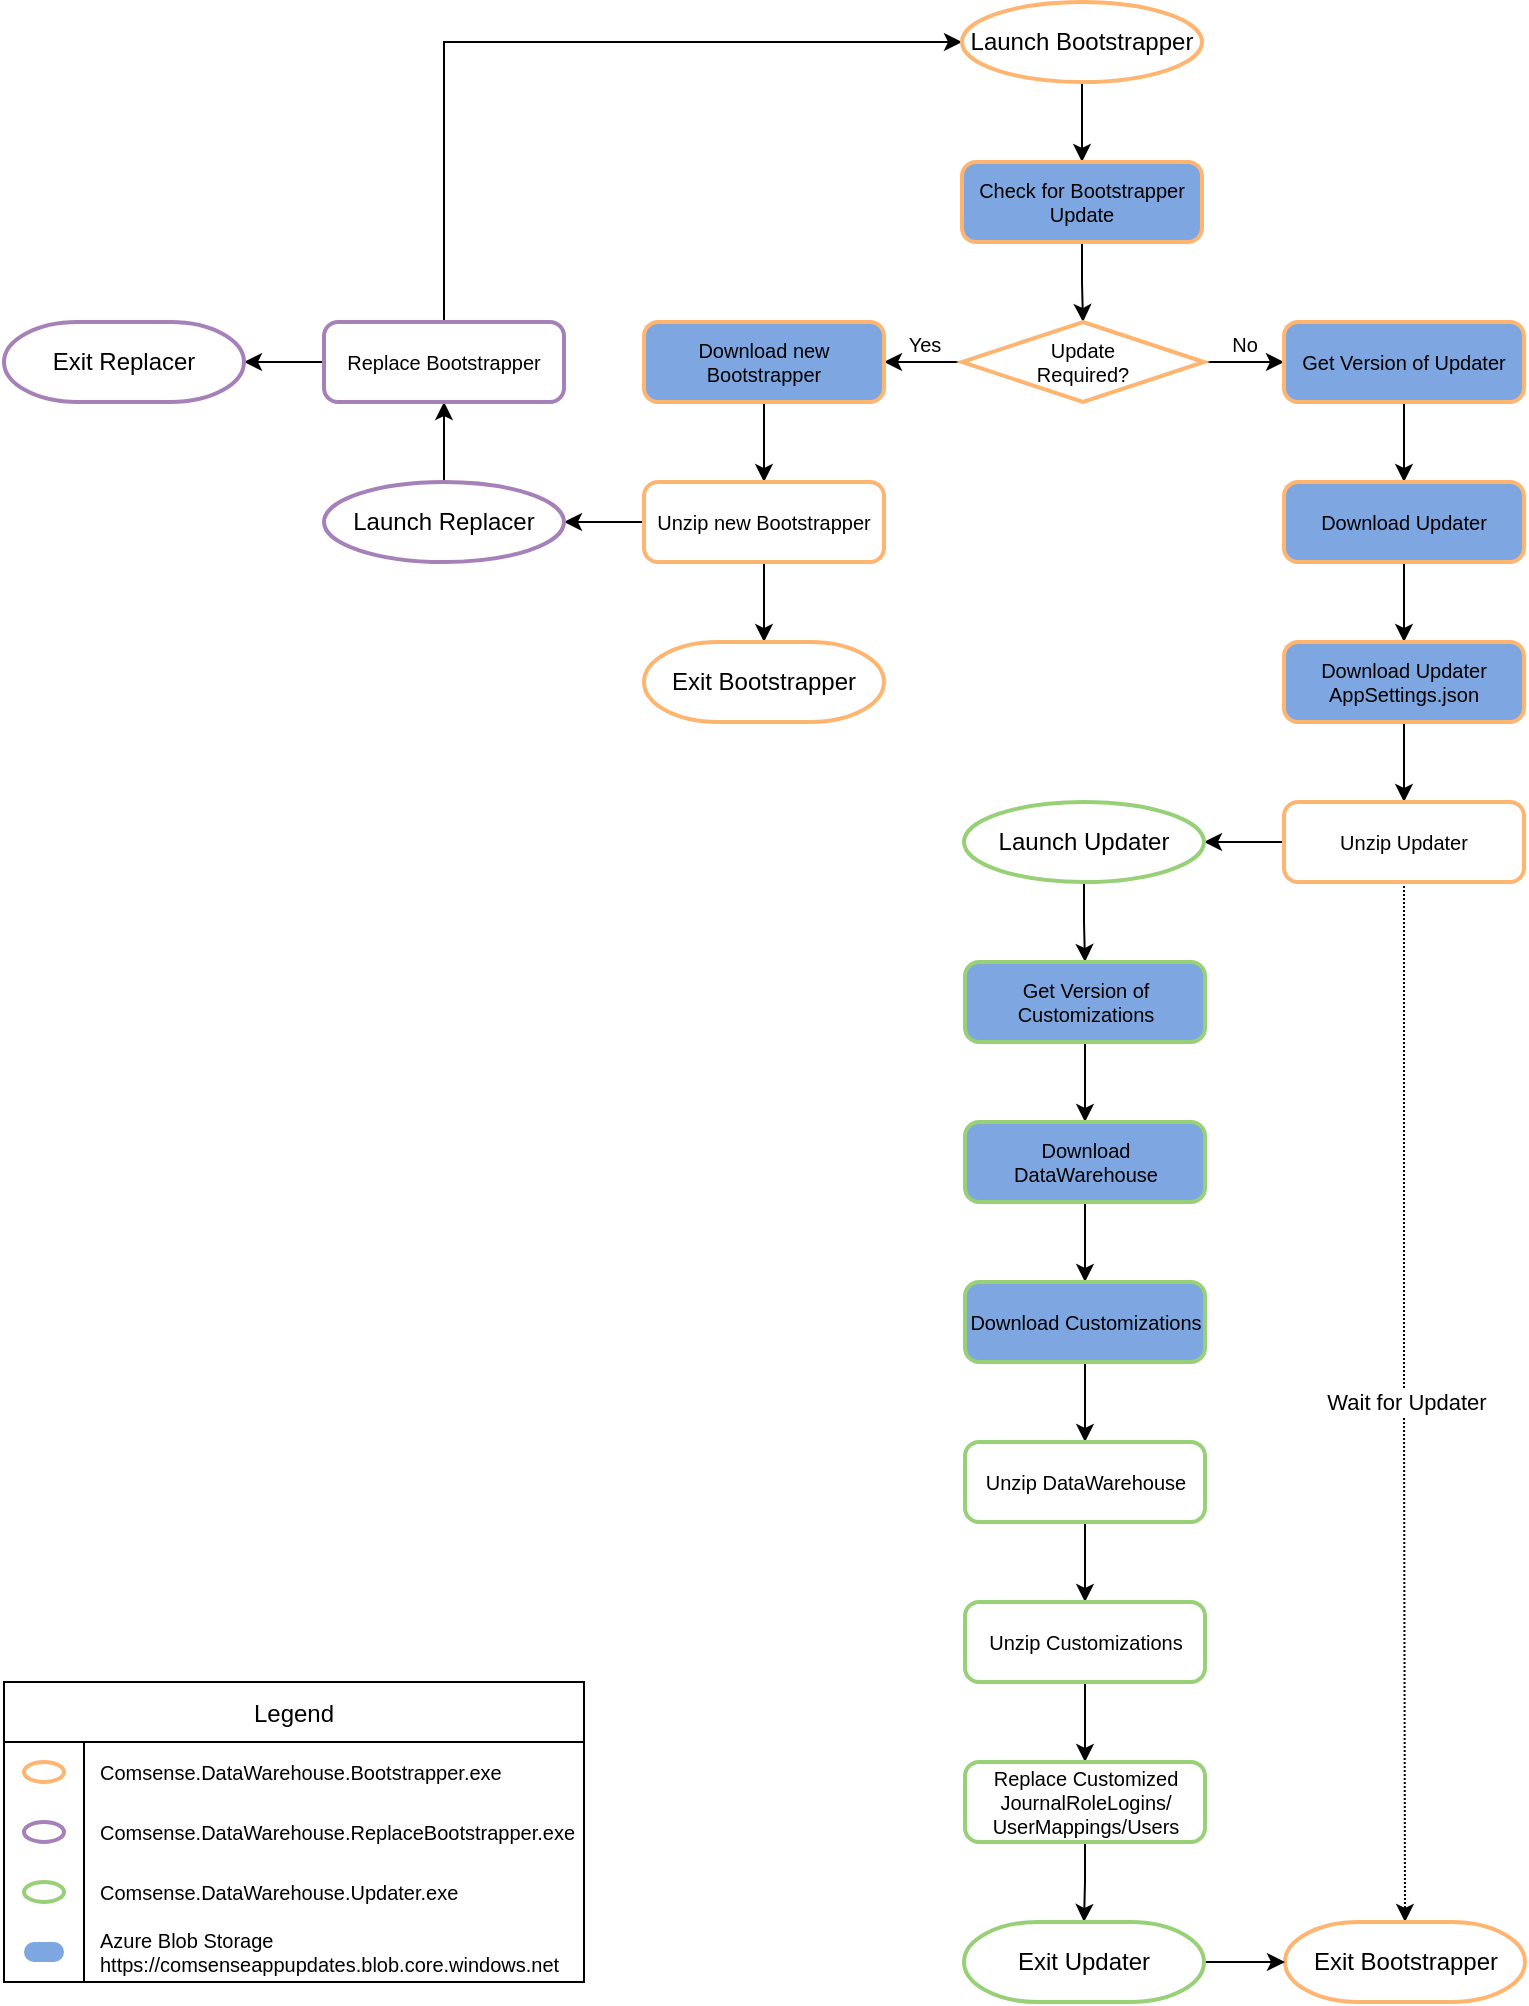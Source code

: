 <mxfile version="21.6.8" type="device">
  <diagram name="Page-1" id="mmEJGyu3QK6wT3mv75FZ">
    <mxGraphModel dx="1201" dy="783" grid="1" gridSize="10" guides="1" tooltips="1" connect="1" arrows="1" fold="1" page="1" pageScale="1" pageWidth="850" pageHeight="1100" math="0" shadow="0">
      <root>
        <mxCell id="0" />
        <mxCell id="1" parent="0" />
        <mxCell id="4G_sN9Gf0hqI5f3FYF6n-68" style="edgeStyle=orthogonalEdgeStyle;rounded=0;orthogonalLoop=1;jettySize=auto;html=1;exitX=0.5;exitY=1;exitDx=0;exitDy=0;exitPerimeter=0;" parent="1" source="4G_sN9Gf0hqI5f3FYF6n-83" edge="1">
          <mxGeometry relative="1" as="geometry">
            <mxPoint x="579" y="90" as="sourcePoint" />
            <mxPoint x="579" y="120" as="targetPoint" />
          </mxGeometry>
        </mxCell>
        <mxCell id="4G_sN9Gf0hqI5f3FYF6n-71" style="edgeStyle=orthogonalEdgeStyle;rounded=0;orthogonalLoop=1;jettySize=auto;html=1;exitX=0.5;exitY=1;exitDx=0;exitDy=0;" parent="1" source="4G_sN9Gf0hqI5f3FYF6n-87" target="4G_sN9Gf0hqI5f3FYF6n-67" edge="1">
          <mxGeometry relative="1" as="geometry">
            <mxPoint x="579.2" y="180" as="targetPoint" />
            <mxPoint x="579" y="162" as="sourcePoint" />
          </mxGeometry>
        </mxCell>
        <mxCell id="4G_sN9Gf0hqI5f3FYF6n-74" value="Yes" style="edgeStyle=orthogonalEdgeStyle;rounded=0;orthogonalLoop=1;jettySize=auto;html=1;entryX=1;entryY=0.5;entryDx=0;entryDy=0;align=center;fontSize=10;verticalAlign=bottom;" parent="1" source="4G_sN9Gf0hqI5f3FYF6n-67" target="4G_sN9Gf0hqI5f3FYF6n-73" edge="1">
          <mxGeometry relative="1" as="geometry" />
        </mxCell>
        <mxCell id="4G_sN9Gf0hqI5f3FYF6n-86" value="No" style="edgeStyle=orthogonalEdgeStyle;rounded=0;orthogonalLoop=1;jettySize=auto;html=1;exitX=1;exitY=0.5;exitDx=0;exitDy=0;exitPerimeter=0;entryX=0;entryY=0.5;entryDx=0;entryDy=0;fontSize=10;verticalAlign=bottom;" parent="1" source="4G_sN9Gf0hqI5f3FYF6n-67" target="4G_sN9Gf0hqI5f3FYF6n-85" edge="1">
          <mxGeometry relative="1" as="geometry" />
        </mxCell>
        <mxCell id="4G_sN9Gf0hqI5f3FYF6n-67" value="Update&lt;br style=&quot;font-size: 10px;&quot;&gt;Required?" style="strokeWidth=2;html=1;shape=mxgraph.flowchart.decision;whiteSpace=wrap;fontSize=10;strokeColor=#FFB570;" parent="1" vertex="1">
          <mxGeometry x="519" y="200" width="121" height="40" as="geometry" />
        </mxCell>
        <mxCell id="4G_sN9Gf0hqI5f3FYF6n-76" style="edgeStyle=orthogonalEdgeStyle;rounded=0;orthogonalLoop=1;jettySize=auto;html=1;exitX=0.5;exitY=1;exitDx=0;exitDy=0;entryX=0.5;entryY=0;entryDx=0;entryDy=0;" parent="1" source="4G_sN9Gf0hqI5f3FYF6n-73" target="4G_sN9Gf0hqI5f3FYF6n-75" edge="1">
          <mxGeometry relative="1" as="geometry" />
        </mxCell>
        <mxCell id="4G_sN9Gf0hqI5f3FYF6n-73" value="Download new Bootstrapper" style="rounded=1;whiteSpace=wrap;html=1;absoluteArcSize=1;arcSize=14;strokeWidth=2;fontSize=10;strokeColor=#FFB570;fillColor=#7EA6E0;" parent="1" vertex="1">
          <mxGeometry x="360" y="200" width="120" height="40" as="geometry" />
        </mxCell>
        <mxCell id="4G_sN9Gf0hqI5f3FYF6n-78" style="edgeStyle=orthogonalEdgeStyle;rounded=0;orthogonalLoop=1;jettySize=auto;html=1;exitX=0;exitY=0.5;exitDx=0;exitDy=0;" parent="1" source="4G_sN9Gf0hqI5f3FYF6n-75" target="4G_sN9Gf0hqI5f3FYF6n-122" edge="1">
          <mxGeometry relative="1" as="geometry">
            <mxPoint x="320" y="300" as="targetPoint" />
          </mxGeometry>
        </mxCell>
        <mxCell id="4G_sN9Gf0hqI5f3FYF6n-121" style="edgeStyle=orthogonalEdgeStyle;rounded=0;orthogonalLoop=1;jettySize=auto;html=1;exitX=0.5;exitY=1;exitDx=0;exitDy=0;" parent="1" source="4G_sN9Gf0hqI5f3FYF6n-75" target="4G_sN9Gf0hqI5f3FYF6n-81" edge="1">
          <mxGeometry relative="1" as="geometry" />
        </mxCell>
        <mxCell id="4G_sN9Gf0hqI5f3FYF6n-75" value="Unzip new Bootstrapper" style="rounded=1;whiteSpace=wrap;html=1;absoluteArcSize=1;arcSize=14;strokeWidth=2;fontSize=10;strokeColor=#FFB570;" parent="1" vertex="1">
          <mxGeometry x="360" y="280" width="120" height="40" as="geometry" />
        </mxCell>
        <mxCell id="4G_sN9Gf0hqI5f3FYF6n-82" value="" style="edgeStyle=orthogonalEdgeStyle;rounded=0;orthogonalLoop=1;jettySize=auto;html=1;entryX=0;entryY=0.5;entryDx=0;entryDy=0;entryPerimeter=0;verticalAlign=bottom;exitX=0.5;exitY=0;exitDx=0;exitDy=0;" parent="1" source="4G_sN9Gf0hqI5f3FYF6n-123" target="4G_sN9Gf0hqI5f3FYF6n-83" edge="1">
          <mxGeometry relative="1" as="geometry">
            <mxPoint x="260" y="120" as="sourcePoint" />
            <mxPoint x="519" y="75" as="targetPoint" />
          </mxGeometry>
        </mxCell>
        <mxCell id="4G_sN9Gf0hqI5f3FYF6n-81" value="Exit Bootstrapper" style="strokeWidth=2;html=1;shape=mxgraph.flowchart.terminator;whiteSpace=wrap;strokeColor=#FFB570;" parent="1" vertex="1">
          <mxGeometry x="360" y="360" width="120" height="40" as="geometry" />
        </mxCell>
        <mxCell id="4G_sN9Gf0hqI5f3FYF6n-83" value="Launch Bootstrapper" style="strokeWidth=2;html=1;shape=mxgraph.flowchart.start_1;whiteSpace=wrap;strokeColor=#FFB570;" parent="1" vertex="1">
          <mxGeometry x="519" y="40" width="120" height="40" as="geometry" />
        </mxCell>
        <mxCell id="4G_sN9Gf0hqI5f3FYF6n-100" style="edgeStyle=orthogonalEdgeStyle;rounded=0;orthogonalLoop=1;jettySize=auto;html=1;exitX=0.5;exitY=1;exitDx=0;exitDy=0;entryX=0.5;entryY=0;entryDx=0;entryDy=0;" parent="1" source="4G_sN9Gf0hqI5f3FYF6n-85" target="4G_sN9Gf0hqI5f3FYF6n-99" edge="1">
          <mxGeometry relative="1" as="geometry" />
        </mxCell>
        <mxCell id="4G_sN9Gf0hqI5f3FYF6n-85" value="Get Version of Updater" style="rounded=1;whiteSpace=wrap;html=1;absoluteArcSize=1;arcSize=14;strokeWidth=2;fontSize=10;strokeColor=#FFB570;fillColor=#7EA6E0;" parent="1" vertex="1">
          <mxGeometry x="680" y="200" width="120" height="40" as="geometry" />
        </mxCell>
        <mxCell id="4G_sN9Gf0hqI5f3FYF6n-87" value="Check for Bootstrapper Update" style="rounded=1;whiteSpace=wrap;html=1;absoluteArcSize=1;arcSize=14;strokeWidth=2;fontSize=10;strokeColor=#FFB570;fillColor=#7EA6E0;" parent="1" vertex="1">
          <mxGeometry x="519" y="120" width="120" height="40" as="geometry" />
        </mxCell>
        <mxCell id="4G_sN9Gf0hqI5f3FYF6n-102" style="edgeStyle=orthogonalEdgeStyle;rounded=0;orthogonalLoop=1;jettySize=auto;html=1;exitX=0.5;exitY=1;exitDx=0;exitDy=0;entryX=0.5;entryY=0;entryDx=0;entryDy=0;" parent="1" source="4G_sN9Gf0hqI5f3FYF6n-99" target="4G_sN9Gf0hqI5f3FYF6n-101" edge="1">
          <mxGeometry relative="1" as="geometry" />
        </mxCell>
        <mxCell id="4G_sN9Gf0hqI5f3FYF6n-99" value="Download Updater" style="rounded=1;whiteSpace=wrap;html=1;absoluteArcSize=1;arcSize=14;strokeWidth=2;fontSize=10;strokeColor=#FFB570;fillColor=#7EA6E0;" parent="1" vertex="1">
          <mxGeometry x="680" y="280" width="120" height="40" as="geometry" />
        </mxCell>
        <mxCell id="4G_sN9Gf0hqI5f3FYF6n-104" style="edgeStyle=orthogonalEdgeStyle;rounded=0;orthogonalLoop=1;jettySize=auto;html=1;exitX=0.5;exitY=1;exitDx=0;exitDy=0;entryX=0.5;entryY=0;entryDx=0;entryDy=0;" parent="1" source="4G_sN9Gf0hqI5f3FYF6n-101" target="4G_sN9Gf0hqI5f3FYF6n-103" edge="1">
          <mxGeometry relative="1" as="geometry" />
        </mxCell>
        <mxCell id="4G_sN9Gf0hqI5f3FYF6n-101" value="Download Updater AppSettings.json" style="rounded=1;whiteSpace=wrap;html=1;absoluteArcSize=1;arcSize=14;strokeWidth=2;fontSize=10;strokeColor=#FFB570;fillColor=#7EA6E0;" parent="1" vertex="1">
          <mxGeometry x="680" y="360" width="120" height="40" as="geometry" />
        </mxCell>
        <mxCell id="4G_sN9Gf0hqI5f3FYF6n-106" style="edgeStyle=orthogonalEdgeStyle;rounded=0;orthogonalLoop=1;jettySize=auto;html=1;exitX=0;exitY=0.5;exitDx=0;exitDy=0;entryX=1;entryY=0.5;entryDx=0;entryDy=0;entryPerimeter=0;" parent="1" source="4G_sN9Gf0hqI5f3FYF6n-103" target="4G_sN9Gf0hqI5f3FYF6n-105" edge="1">
          <mxGeometry relative="1" as="geometry" />
        </mxCell>
        <mxCell id="4G_sN9Gf0hqI5f3FYF6n-129" value="Wait for Updater" style="edgeStyle=orthogonalEdgeStyle;rounded=0;orthogonalLoop=1;jettySize=auto;html=1;exitX=0.5;exitY=1;exitDx=0;exitDy=0;dashed=1;dashPattern=1 1;align=center;verticalAlign=middle;" parent="1" source="4G_sN9Gf0hqI5f3FYF6n-103" target="4G_sN9Gf0hqI5f3FYF6n-113" edge="1">
          <mxGeometry relative="1" as="geometry" />
        </mxCell>
        <mxCell id="4G_sN9Gf0hqI5f3FYF6n-103" value="Unzip Updater" style="rounded=1;whiteSpace=wrap;html=1;absoluteArcSize=1;arcSize=14;strokeWidth=2;fontSize=10;strokeColor=#FFB570;" parent="1" vertex="1">
          <mxGeometry x="680" y="440" width="120" height="40" as="geometry" />
        </mxCell>
        <mxCell id="4G_sN9Gf0hqI5f3FYF6n-108" style="edgeStyle=orthogonalEdgeStyle;rounded=0;orthogonalLoop=1;jettySize=auto;html=1;exitX=0.5;exitY=1;exitDx=0;exitDy=0;exitPerimeter=0;" parent="1" source="4G_sN9Gf0hqI5f3FYF6n-105" target="4G_sN9Gf0hqI5f3FYF6n-107" edge="1">
          <mxGeometry relative="1" as="geometry" />
        </mxCell>
        <mxCell id="4G_sN9Gf0hqI5f3FYF6n-105" value="Launch Updater" style="strokeWidth=2;html=1;shape=mxgraph.flowchart.start_1;whiteSpace=wrap;strokeColor=#97D077;" parent="1" vertex="1">
          <mxGeometry x="520" y="440" width="120" height="40" as="geometry" />
        </mxCell>
        <mxCell id="4G_sN9Gf0hqI5f3FYF6n-110" style="edgeStyle=orthogonalEdgeStyle;rounded=0;orthogonalLoop=1;jettySize=auto;html=1;exitX=0.5;exitY=1;exitDx=0;exitDy=0;entryX=0.5;entryY=0;entryDx=0;entryDy=0;" parent="1" source="4G_sN9Gf0hqI5f3FYF6n-107" target="4G_sN9Gf0hqI5f3FYF6n-109" edge="1">
          <mxGeometry relative="1" as="geometry">
            <mxPoint x="231.5" y="550" as="targetPoint" />
          </mxGeometry>
        </mxCell>
        <mxCell id="4G_sN9Gf0hqI5f3FYF6n-107" value="Get Version of Customizations" style="rounded=1;whiteSpace=wrap;html=1;absoluteArcSize=1;arcSize=14;strokeWidth=2;fontSize=10;strokeColor=#97D077;fillColor=#7EA6E0;" parent="1" vertex="1">
          <mxGeometry x="520.5" y="520" width="120" height="40" as="geometry" />
        </mxCell>
        <mxCell id="4G_sN9Gf0hqI5f3FYF6n-112" style="edgeStyle=orthogonalEdgeStyle;rounded=0;orthogonalLoop=1;jettySize=auto;html=1;exitX=0.5;exitY=1;exitDx=0;exitDy=0;entryX=0.5;entryY=0;entryDx=0;entryDy=0;" parent="1" source="4G_sN9Gf0hqI5f3FYF6n-109" target="4G_sN9Gf0hqI5f3FYF6n-111" edge="1">
          <mxGeometry relative="1" as="geometry" />
        </mxCell>
        <mxCell id="4G_sN9Gf0hqI5f3FYF6n-109" value="Download DataWarehouse" style="rounded=1;whiteSpace=wrap;html=1;absoluteArcSize=1;arcSize=14;strokeWidth=2;fontSize=10;strokeColor=#97D077;fillColor=#7EA6E0;" parent="1" vertex="1">
          <mxGeometry x="520.5" y="600" width="120" height="40" as="geometry" />
        </mxCell>
        <mxCell id="4G_sN9Gf0hqI5f3FYF6n-115" style="edgeStyle=orthogonalEdgeStyle;rounded=0;orthogonalLoop=1;jettySize=auto;html=1;exitX=0.5;exitY=1;exitDx=0;exitDy=0;entryX=0.5;entryY=0;entryDx=0;entryDy=0;" parent="1" source="4G_sN9Gf0hqI5f3FYF6n-111" target="4G_sN9Gf0hqI5f3FYF6n-114" edge="1">
          <mxGeometry relative="1" as="geometry" />
        </mxCell>
        <mxCell id="4G_sN9Gf0hqI5f3FYF6n-111" value="Download Customizations" style="rounded=1;whiteSpace=wrap;html=1;absoluteArcSize=1;arcSize=14;strokeWidth=2;fontSize=10;strokeColor=#97D077;fillColor=#7EA6E0;" parent="1" vertex="1">
          <mxGeometry x="520.5" y="680" width="120" height="40" as="geometry" />
        </mxCell>
        <mxCell id="4G_sN9Gf0hqI5f3FYF6n-113" value="Exit Bootstrapper" style="strokeWidth=2;html=1;shape=mxgraph.flowchart.terminator;whiteSpace=wrap;strokeColor=#FFB570;" parent="1" vertex="1">
          <mxGeometry x="680.5" y="1000" width="120" height="40" as="geometry" />
        </mxCell>
        <mxCell id="4G_sN9Gf0hqI5f3FYF6n-117" style="edgeStyle=orthogonalEdgeStyle;rounded=0;orthogonalLoop=1;jettySize=auto;html=1;exitX=0.5;exitY=1;exitDx=0;exitDy=0;entryX=0.5;entryY=0;entryDx=0;entryDy=0;" parent="1" source="4G_sN9Gf0hqI5f3FYF6n-114" target="4G_sN9Gf0hqI5f3FYF6n-116" edge="1">
          <mxGeometry relative="1" as="geometry" />
        </mxCell>
        <mxCell id="4G_sN9Gf0hqI5f3FYF6n-114" value="Unzip DataWarehouse" style="rounded=1;whiteSpace=wrap;html=1;absoluteArcSize=1;arcSize=14;strokeWidth=2;fontSize=10;strokeColor=#97D077;fillColor=default;" parent="1" vertex="1">
          <mxGeometry x="520.5" y="760" width="120" height="40" as="geometry" />
        </mxCell>
        <mxCell id="4G_sN9Gf0hqI5f3FYF6n-128" style="edgeStyle=orthogonalEdgeStyle;rounded=0;orthogonalLoop=1;jettySize=auto;html=1;exitX=0.5;exitY=1;exitDx=0;exitDy=0;" parent="1" source="4G_sN9Gf0hqI5f3FYF6n-116" target="4G_sN9Gf0hqI5f3FYF6n-127" edge="1">
          <mxGeometry relative="1" as="geometry" />
        </mxCell>
        <mxCell id="4G_sN9Gf0hqI5f3FYF6n-116" value="Unzip Customizations" style="rounded=1;whiteSpace=wrap;html=1;absoluteArcSize=1;arcSize=14;strokeWidth=2;fontSize=10;strokeColor=#97D077;fillColor=default;" parent="1" vertex="1">
          <mxGeometry x="520.5" y="840" width="120" height="40" as="geometry" />
        </mxCell>
        <mxCell id="4G_sN9Gf0hqI5f3FYF6n-124" style="edgeStyle=orthogonalEdgeStyle;rounded=0;orthogonalLoop=1;jettySize=auto;html=1;exitX=0.5;exitY=0;exitDx=0;exitDy=0;exitPerimeter=0;entryX=0.5;entryY=1;entryDx=0;entryDy=0;" parent="1" source="4G_sN9Gf0hqI5f3FYF6n-122" target="4G_sN9Gf0hqI5f3FYF6n-123" edge="1">
          <mxGeometry relative="1" as="geometry" />
        </mxCell>
        <mxCell id="4G_sN9Gf0hqI5f3FYF6n-122" value="Launch Replacer" style="strokeWidth=2;html=1;shape=mxgraph.flowchart.start_1;whiteSpace=wrap;strokeColor=#A680B8;" parent="1" vertex="1">
          <mxGeometry x="200" y="280" width="120" height="40" as="geometry" />
        </mxCell>
        <mxCell id="4G_sN9Gf0hqI5f3FYF6n-126" style="edgeStyle=orthogonalEdgeStyle;rounded=0;orthogonalLoop=1;jettySize=auto;html=1;exitX=0;exitY=0.5;exitDx=0;exitDy=0;entryX=1;entryY=0.5;entryDx=0;entryDy=0;entryPerimeter=0;" parent="1" source="4G_sN9Gf0hqI5f3FYF6n-123" target="4G_sN9Gf0hqI5f3FYF6n-125" edge="1">
          <mxGeometry relative="1" as="geometry" />
        </mxCell>
        <mxCell id="4G_sN9Gf0hqI5f3FYF6n-123" value="Replace Bootstrapper" style="rounded=1;whiteSpace=wrap;html=1;absoluteArcSize=1;arcSize=14;strokeWidth=2;fontSize=10;strokeColor=#A680B8;" parent="1" vertex="1">
          <mxGeometry x="200" y="200" width="120" height="40" as="geometry" />
        </mxCell>
        <mxCell id="4G_sN9Gf0hqI5f3FYF6n-125" value="Exit Replacer" style="strokeWidth=2;html=1;shape=mxgraph.flowchart.terminator;whiteSpace=wrap;strokeColor=#A680B8;" parent="1" vertex="1">
          <mxGeometry x="40" y="200" width="120" height="40" as="geometry" />
        </mxCell>
        <mxCell id="4G_sN9Gf0hqI5f3FYF6n-130" style="edgeStyle=orthogonalEdgeStyle;rounded=0;orthogonalLoop=1;jettySize=auto;html=1;exitX=1;exitY=0.5;exitDx=0;exitDy=0;exitPerimeter=0;" parent="1" source="4G_sN9Gf0hqI5f3FYF6n-131" target="4G_sN9Gf0hqI5f3FYF6n-113" edge="1">
          <mxGeometry relative="1" as="geometry" />
        </mxCell>
        <mxCell id="4G_sN9Gf0hqI5f3FYF6n-132" style="edgeStyle=orthogonalEdgeStyle;rounded=0;orthogonalLoop=1;jettySize=auto;html=1;exitX=0.5;exitY=1;exitDx=0;exitDy=0;" parent="1" source="4G_sN9Gf0hqI5f3FYF6n-127" target="4G_sN9Gf0hqI5f3FYF6n-131" edge="1">
          <mxGeometry relative="1" as="geometry" />
        </mxCell>
        <mxCell id="4G_sN9Gf0hqI5f3FYF6n-127" value="Replace Customized JournalRoleLogins/&lt;br&gt;UserMappings/Users" style="rounded=1;whiteSpace=wrap;html=1;absoluteArcSize=1;arcSize=14;strokeWidth=2;fontSize=10;strokeColor=#97D077;fillColor=default;" parent="1" vertex="1">
          <mxGeometry x="520.5" y="920" width="120" height="40" as="geometry" />
        </mxCell>
        <mxCell id="4G_sN9Gf0hqI5f3FYF6n-131" value="Exit Updater" style="strokeWidth=2;html=1;shape=mxgraph.flowchart.terminator;whiteSpace=wrap;strokeColor=#97D077;" parent="1" vertex="1">
          <mxGeometry x="520" y="1000" width="120" height="40" as="geometry" />
        </mxCell>
        <mxCell id="7pzBfSB2ewcO_oMAjVDl-11" value="Legend" style="shape=table;startSize=30;container=1;collapsible=0;childLayout=tableLayout;fixedRows=1;rowLines=0;fontStyle=0;strokeColor=default;fontSize=12;" vertex="1" parent="1">
          <mxGeometry x="40" y="880" width="290" height="150" as="geometry" />
        </mxCell>
        <mxCell id="7pzBfSB2ewcO_oMAjVDl-12" value="" style="shape=tableRow;horizontal=0;startSize=0;swimlaneHead=0;swimlaneBody=0;top=0;left=0;bottom=0;right=0;collapsible=0;dropTarget=0;fillColor=none;points=[[0,0.5],[1,0.5]];portConstraint=eastwest;strokeColor=inherit;fontSize=16;" vertex="1" parent="7pzBfSB2ewcO_oMAjVDl-11">
          <mxGeometry y="30" width="290" height="30" as="geometry" />
        </mxCell>
        <mxCell id="7pzBfSB2ewcO_oMAjVDl-13" value="" style="shape=partialRectangle;html=1;whiteSpace=wrap;connectable=0;fillColor=none;top=0;left=0;bottom=0;right=0;overflow=hidden;pointerEvents=1;strokeColor=#CC0000;fontSize=12;strokeWidth=4;" vertex="1" parent="7pzBfSB2ewcO_oMAjVDl-12">
          <mxGeometry width="40" height="30" as="geometry">
            <mxRectangle width="40" height="30" as="alternateBounds" />
          </mxGeometry>
        </mxCell>
        <mxCell id="7pzBfSB2ewcO_oMAjVDl-14" value="Comsense.DataWarehouse.Bootstrapper.exe" style="shape=partialRectangle;html=1;whiteSpace=wrap;connectable=0;fillColor=none;top=0;left=0;bottom=0;right=0;align=left;spacingLeft=6;overflow=hidden;strokeColor=inherit;fontSize=10;" vertex="1" parent="7pzBfSB2ewcO_oMAjVDl-12">
          <mxGeometry x="40" width="250" height="30" as="geometry">
            <mxRectangle width="250" height="30" as="alternateBounds" />
          </mxGeometry>
        </mxCell>
        <mxCell id="7pzBfSB2ewcO_oMAjVDl-15" value="" style="shape=tableRow;horizontal=0;startSize=0;swimlaneHead=0;swimlaneBody=0;top=0;left=0;bottom=0;right=0;collapsible=0;dropTarget=0;fillColor=none;points=[[0,0.5],[1,0.5]];portConstraint=eastwest;strokeColor=inherit;fontSize=16;" vertex="1" parent="7pzBfSB2ewcO_oMAjVDl-11">
          <mxGeometry y="60" width="290" height="30" as="geometry" />
        </mxCell>
        <mxCell id="7pzBfSB2ewcO_oMAjVDl-16" value="" style="shape=partialRectangle;html=1;whiteSpace=wrap;connectable=0;fillColor=none;top=0;left=0;bottom=0;right=0;overflow=hidden;strokeColor=inherit;fontSize=12;" vertex="1" parent="7pzBfSB2ewcO_oMAjVDl-15">
          <mxGeometry width="40" height="30" as="geometry">
            <mxRectangle width="40" height="30" as="alternateBounds" />
          </mxGeometry>
        </mxCell>
        <UserObject label="Comsense.DataWarehouse.ReplaceBootstrapper.exe" link="Comsense.DataWarehouse.ReplaceBootstrapper" id="7pzBfSB2ewcO_oMAjVDl-17">
          <mxCell style="shape=partialRectangle;html=1;whiteSpace=wrap;connectable=0;fillColor=none;top=0;left=0;bottom=0;right=0;align=left;spacingLeft=6;overflow=hidden;strokeColor=inherit;fontSize=10;" vertex="1" parent="7pzBfSB2ewcO_oMAjVDl-15">
            <mxGeometry x="40" width="250" height="30" as="geometry">
              <mxRectangle width="250" height="30" as="alternateBounds" />
            </mxGeometry>
          </mxCell>
        </UserObject>
        <mxCell id="7pzBfSB2ewcO_oMAjVDl-18" value="" style="shape=tableRow;horizontal=0;startSize=0;swimlaneHead=0;swimlaneBody=0;top=0;left=0;bottom=0;right=0;collapsible=0;dropTarget=0;fillColor=none;points=[[0,0.5],[1,0.5]];portConstraint=eastwest;strokeColor=inherit;fontSize=16;" vertex="1" parent="7pzBfSB2ewcO_oMAjVDl-11">
          <mxGeometry y="90" width="290" height="30" as="geometry" />
        </mxCell>
        <mxCell id="7pzBfSB2ewcO_oMAjVDl-19" value="" style="shape=partialRectangle;html=1;whiteSpace=wrap;connectable=0;fillColor=none;top=0;left=0;bottom=0;right=0;overflow=hidden;strokeColor=inherit;fontSize=12;" vertex="1" parent="7pzBfSB2ewcO_oMAjVDl-18">
          <mxGeometry width="40" height="30" as="geometry">
            <mxRectangle width="40" height="30" as="alternateBounds" />
          </mxGeometry>
        </mxCell>
        <UserObject label="Comsense.DataWarehouse.Updater.exe" link="Comsense.DataWarehouse.Updater" id="7pzBfSB2ewcO_oMAjVDl-20">
          <mxCell style="shape=partialRectangle;html=1;whiteSpace=wrap;connectable=0;fillColor=none;top=0;left=0;bottom=0;right=0;align=left;spacingLeft=6;overflow=hidden;strokeColor=inherit;fontSize=10;" vertex="1" parent="7pzBfSB2ewcO_oMAjVDl-18">
            <mxGeometry x="40" width="250" height="30" as="geometry">
              <mxRectangle width="250" height="30" as="alternateBounds" />
            </mxGeometry>
          </mxCell>
        </UserObject>
        <mxCell id="7pzBfSB2ewcO_oMAjVDl-31" style="shape=tableRow;horizontal=0;startSize=0;swimlaneHead=0;swimlaneBody=0;top=0;left=0;bottom=0;right=0;collapsible=0;dropTarget=0;fillColor=none;points=[[0,0.5],[1,0.5]];portConstraint=eastwest;strokeColor=inherit;fontSize=16;" vertex="1" parent="7pzBfSB2ewcO_oMAjVDl-11">
          <mxGeometry y="120" width="290" height="30" as="geometry" />
        </mxCell>
        <mxCell id="7pzBfSB2ewcO_oMAjVDl-32" style="shape=partialRectangle;html=1;whiteSpace=wrap;connectable=0;fillColor=none;top=0;left=0;bottom=0;right=0;overflow=hidden;strokeColor=inherit;fontSize=12;" vertex="1" parent="7pzBfSB2ewcO_oMAjVDl-31">
          <mxGeometry width="40" height="30" as="geometry">
            <mxRectangle width="40" height="30" as="alternateBounds" />
          </mxGeometry>
        </mxCell>
        <mxCell id="7pzBfSB2ewcO_oMAjVDl-33" value="Azure Blob Storage&lt;br&gt;https://comsenseappupdates.blob.core.windows.net" style="shape=partialRectangle;html=1;whiteSpace=wrap;connectable=0;fillColor=none;top=0;left=0;bottom=0;right=0;align=left;spacingLeft=6;overflow=hidden;strokeColor=inherit;fontSize=10;" vertex="1" parent="7pzBfSB2ewcO_oMAjVDl-31">
          <mxGeometry x="40" width="250" height="30" as="geometry">
            <mxRectangle width="250" height="30" as="alternateBounds" />
          </mxGeometry>
        </mxCell>
        <mxCell id="7pzBfSB2ewcO_oMAjVDl-23" value="" style="strokeWidth=2;html=1;shape=mxgraph.flowchart.start_1;whiteSpace=wrap;strokeColor=#FFB570;perimeterSpacing=0;" vertex="1" parent="1">
          <mxGeometry x="50" y="920" width="20" height="10" as="geometry" />
        </mxCell>
        <mxCell id="7pzBfSB2ewcO_oMAjVDl-27" value="" style="strokeWidth=2;html=1;shape=mxgraph.flowchart.start_1;whiteSpace=wrap;strokeColor=#97D077;" vertex="1" parent="1">
          <mxGeometry x="50" y="980" width="20" height="10" as="geometry" />
        </mxCell>
        <mxCell id="7pzBfSB2ewcO_oMAjVDl-34" value="" style="strokeWidth=2;html=1;shape=mxgraph.flowchart.start_1;whiteSpace=wrap;strokeColor=#A680B8;" vertex="1" parent="1">
          <mxGeometry x="50" y="950" width="20" height="10" as="geometry" />
        </mxCell>
        <mxCell id="7pzBfSB2ewcO_oMAjVDl-35" value="" style="rounded=1;whiteSpace=wrap;html=1;absoluteArcSize=1;arcSize=14;strokeWidth=2;fontSize=10;strokeColor=#;fillColor=#7EA6E0;" vertex="1" parent="1">
          <mxGeometry x="50" y="1010" width="20" height="10" as="geometry" />
        </mxCell>
      </root>
    </mxGraphModel>
  </diagram>
</mxfile>
